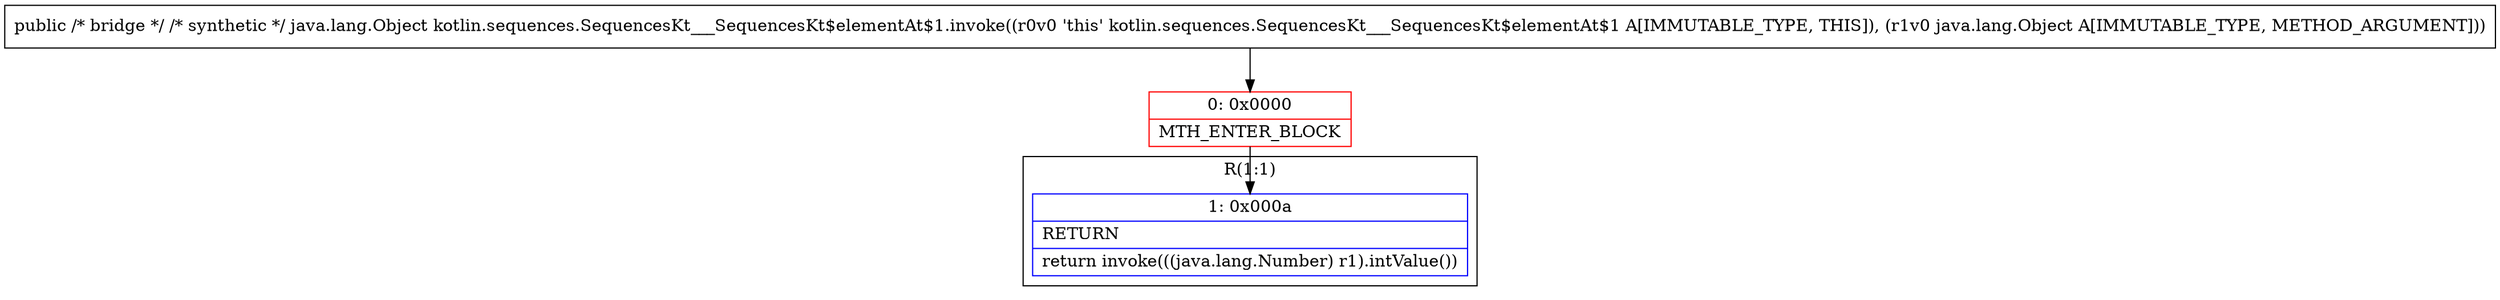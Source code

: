 digraph "CFG forkotlin.sequences.SequencesKt___SequencesKt$elementAt$1.invoke(Ljava\/lang\/Object;)Ljava\/lang\/Object;" {
subgraph cluster_Region_699985283 {
label = "R(1:1)";
node [shape=record,color=blue];
Node_1 [shape=record,label="{1\:\ 0x000a|RETURN\l|return invoke(((java.lang.Number) r1).intValue())\l}"];
}
Node_0 [shape=record,color=red,label="{0\:\ 0x0000|MTH_ENTER_BLOCK\l}"];
MethodNode[shape=record,label="{public \/* bridge *\/ \/* synthetic *\/ java.lang.Object kotlin.sequences.SequencesKt___SequencesKt$elementAt$1.invoke((r0v0 'this' kotlin.sequences.SequencesKt___SequencesKt$elementAt$1 A[IMMUTABLE_TYPE, THIS]), (r1v0 java.lang.Object A[IMMUTABLE_TYPE, METHOD_ARGUMENT])) }"];
MethodNode -> Node_0;
Node_0 -> Node_1;
}

